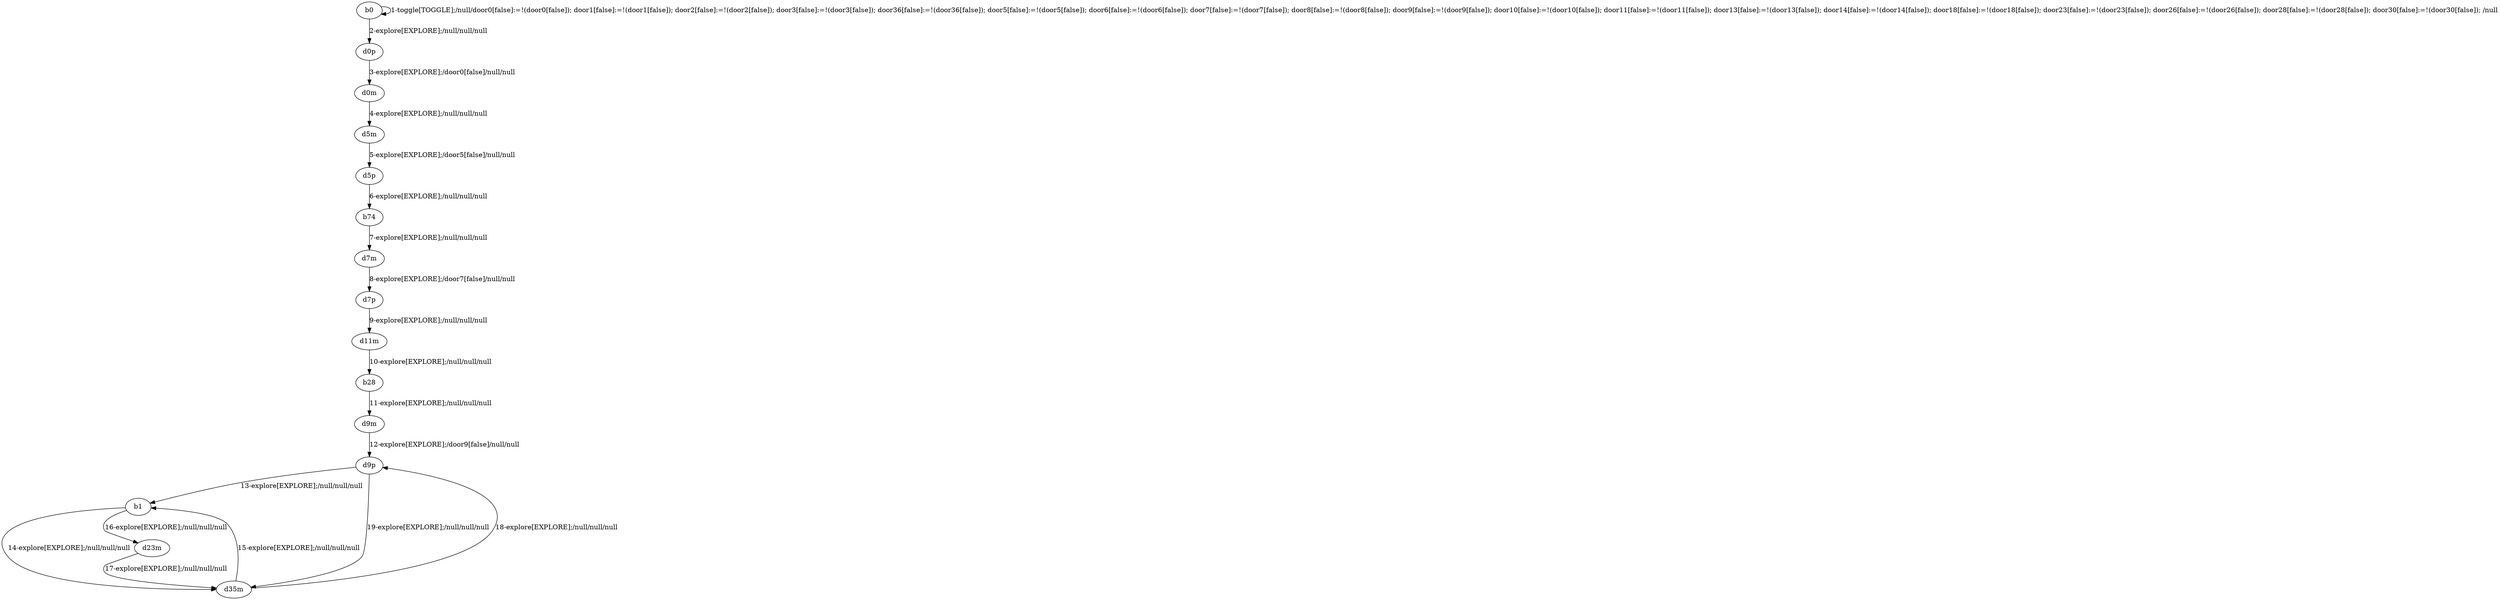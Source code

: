 # Total number of goals covered by this test: 1
# b28 --> d9m

digraph g {
"b0" -> "b0" [label = "1-toggle[TOGGLE];/null/door0[false]:=!(door0[false]); door1[false]:=!(door1[false]); door2[false]:=!(door2[false]); door3[false]:=!(door3[false]); door36[false]:=!(door36[false]); door5[false]:=!(door5[false]); door6[false]:=!(door6[false]); door7[false]:=!(door7[false]); door8[false]:=!(door8[false]); door9[false]:=!(door9[false]); door10[false]:=!(door10[false]); door11[false]:=!(door11[false]); door13[false]:=!(door13[false]); door14[false]:=!(door14[false]); door18[false]:=!(door18[false]); door23[false]:=!(door23[false]); door26[false]:=!(door26[false]); door28[false]:=!(door28[false]); door30[false]:=!(door30[false]); /null"];
"b0" -> "d0p" [label = "2-explore[EXPLORE];/null/null/null"];
"d0p" -> "d0m" [label = "3-explore[EXPLORE];/door0[false]/null/null"];
"d0m" -> "d5m" [label = "4-explore[EXPLORE];/null/null/null"];
"d5m" -> "d5p" [label = "5-explore[EXPLORE];/door5[false]/null/null"];
"d5p" -> "b74" [label = "6-explore[EXPLORE];/null/null/null"];
"b74" -> "d7m" [label = "7-explore[EXPLORE];/null/null/null"];
"d7m" -> "d7p" [label = "8-explore[EXPLORE];/door7[false]/null/null"];
"d7p" -> "d11m" [label = "9-explore[EXPLORE];/null/null/null"];
"d11m" -> "b28" [label = "10-explore[EXPLORE];/null/null/null"];
"b28" -> "d9m" [label = "11-explore[EXPLORE];/null/null/null"];
"d9m" -> "d9p" [label = "12-explore[EXPLORE];/door9[false]/null/null"];
"d9p" -> "b1" [label = "13-explore[EXPLORE];/null/null/null"];
"b1" -> "d35m" [label = "14-explore[EXPLORE];/null/null/null"];
"d35m" -> "b1" [label = "15-explore[EXPLORE];/null/null/null"];
"b1" -> "d23m" [label = "16-explore[EXPLORE];/null/null/null"];
"d23m" -> "d35m" [label = "17-explore[EXPLORE];/null/null/null"];
"d35m" -> "d9p" [label = "18-explore[EXPLORE];/null/null/null"];
"d9p" -> "d35m" [label = "19-explore[EXPLORE];/null/null/null"];
}